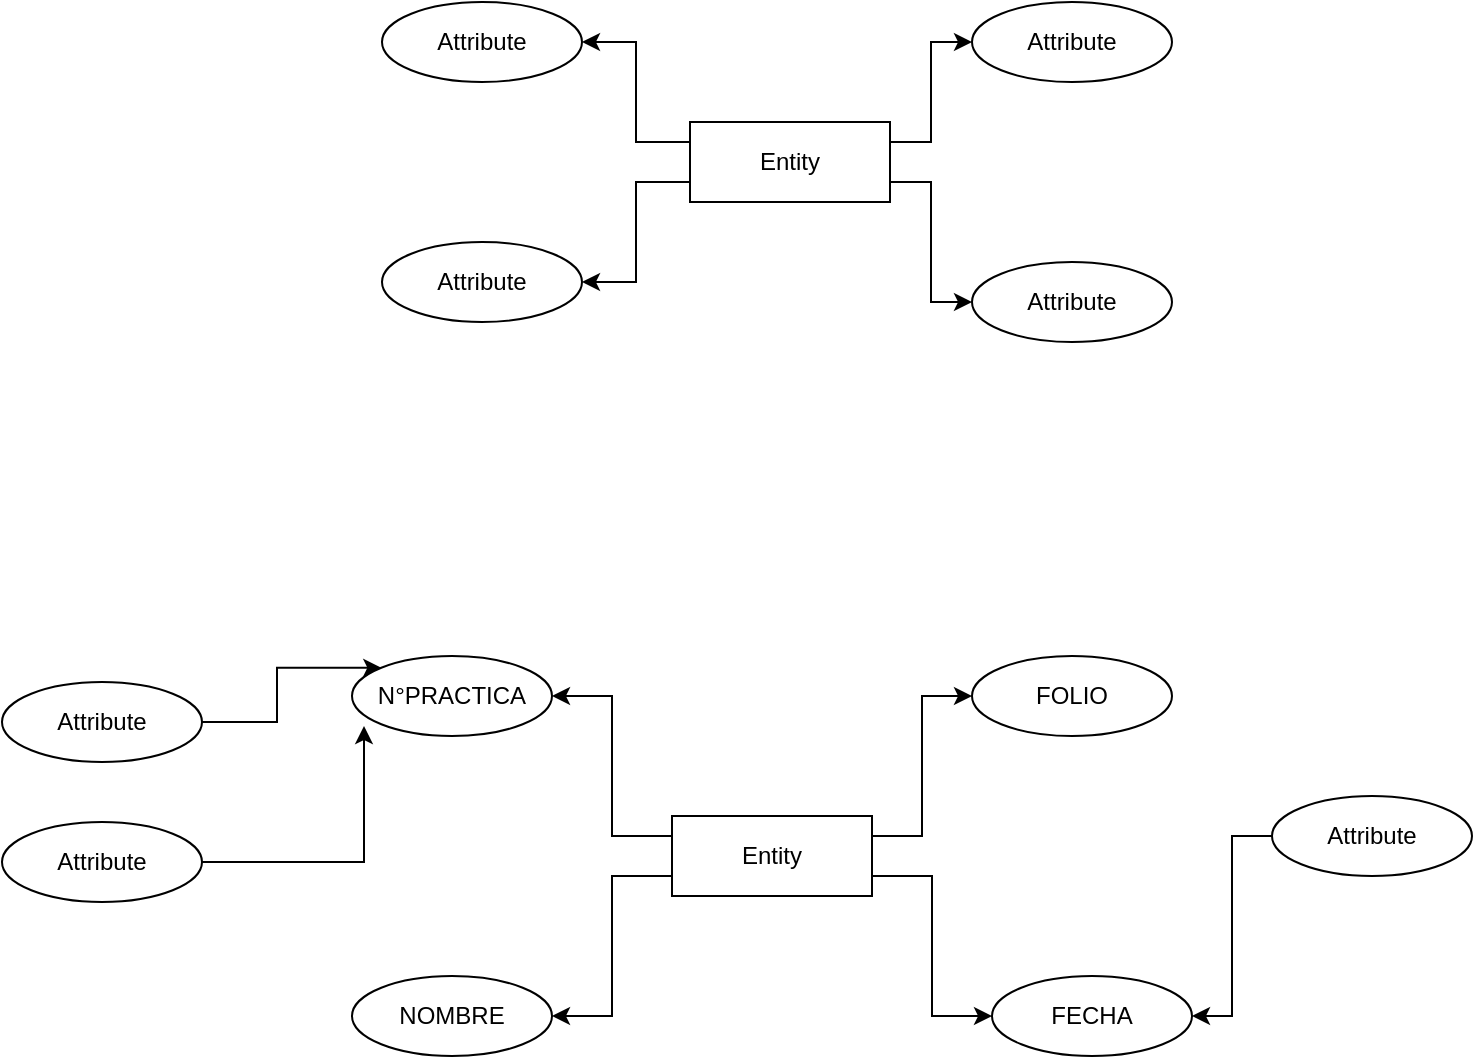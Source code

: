 <mxfile version="21.6.2" type="github">
  <diagram name="Página-1" id="SSpxnbR9mzFcGB34eqFu">
    <mxGraphModel dx="1434" dy="796" grid="1" gridSize="10" guides="1" tooltips="1" connect="1" arrows="1" fold="1" page="1" pageScale="1" pageWidth="827" pageHeight="1169" math="0" shadow="0">
      <root>
        <mxCell id="0" />
        <mxCell id="1" parent="0" />
        <mxCell id="CPmutldvBJ6sr6ZDXb_B-2" value="FOLIO" style="ellipse;whiteSpace=wrap;html=1;align=center;" parent="1" vertex="1">
          <mxGeometry x="505" y="467" width="100" height="40" as="geometry" />
        </mxCell>
        <mxCell id="CPmutldvBJ6sr6ZDXb_B-3" value="N°PRACTICA" style="ellipse;whiteSpace=wrap;html=1;align=center;" parent="1" vertex="1">
          <mxGeometry x="195" y="467" width="100" height="40" as="geometry" />
        </mxCell>
        <mxCell id="CPmutldvBJ6sr6ZDXb_B-4" value="NOMBRE" style="ellipse;whiteSpace=wrap;html=1;align=center;" parent="1" vertex="1">
          <mxGeometry x="195" y="627" width="100" height="40" as="geometry" />
        </mxCell>
        <mxCell id="CPmutldvBJ6sr6ZDXb_B-5" value="FECHA" style="ellipse;whiteSpace=wrap;html=1;align=center;" parent="1" vertex="1">
          <mxGeometry x="515" y="627" width="100" height="40" as="geometry" />
        </mxCell>
        <mxCell id="CPmutldvBJ6sr6ZDXb_B-14" style="edgeStyle=orthogonalEdgeStyle;rounded=0;orthogonalLoop=1;jettySize=auto;html=1;exitX=0;exitY=0.25;exitDx=0;exitDy=0;entryX=1;entryY=0.5;entryDx=0;entryDy=0;" parent="1" source="CPmutldvBJ6sr6ZDXb_B-12" target="CPmutldvBJ6sr6ZDXb_B-3" edge="1">
          <mxGeometry relative="1" as="geometry" />
        </mxCell>
        <mxCell id="CPmutldvBJ6sr6ZDXb_B-16" style="edgeStyle=orthogonalEdgeStyle;rounded=0;orthogonalLoop=1;jettySize=auto;html=1;exitX=0;exitY=0.75;exitDx=0;exitDy=0;entryX=1;entryY=0.5;entryDx=0;entryDy=0;" parent="1" source="CPmutldvBJ6sr6ZDXb_B-12" target="CPmutldvBJ6sr6ZDXb_B-4" edge="1">
          <mxGeometry relative="1" as="geometry" />
        </mxCell>
        <mxCell id="CPmutldvBJ6sr6ZDXb_B-17" style="edgeStyle=orthogonalEdgeStyle;rounded=0;orthogonalLoop=1;jettySize=auto;html=1;exitX=1;exitY=0.75;exitDx=0;exitDy=0;entryX=0;entryY=0.5;entryDx=0;entryDy=0;" parent="1" source="CPmutldvBJ6sr6ZDXb_B-12" target="CPmutldvBJ6sr6ZDXb_B-5" edge="1">
          <mxGeometry relative="1" as="geometry" />
        </mxCell>
        <mxCell id="CPmutldvBJ6sr6ZDXb_B-18" style="edgeStyle=orthogonalEdgeStyle;rounded=0;orthogonalLoop=1;jettySize=auto;html=1;exitX=1;exitY=0.25;exitDx=0;exitDy=0;entryX=0;entryY=0.5;entryDx=0;entryDy=0;" parent="1" source="CPmutldvBJ6sr6ZDXb_B-12" target="CPmutldvBJ6sr6ZDXb_B-2" edge="1">
          <mxGeometry relative="1" as="geometry" />
        </mxCell>
        <mxCell id="CPmutldvBJ6sr6ZDXb_B-12" value="Entity" style="whiteSpace=wrap;html=1;align=center;" parent="1" vertex="1">
          <mxGeometry x="355" y="547" width="100" height="40" as="geometry" />
        </mxCell>
        <mxCell id="vYXri5jhV3TyL5Uo4XX7-7" style="edgeStyle=orthogonalEdgeStyle;rounded=0;orthogonalLoop=1;jettySize=auto;html=1;exitX=1;exitY=0.5;exitDx=0;exitDy=0;entryX=0;entryY=0;entryDx=0;entryDy=0;" edge="1" parent="1" source="vYXri5jhV3TyL5Uo4XX7-1" target="CPmutldvBJ6sr6ZDXb_B-3">
          <mxGeometry relative="1" as="geometry" />
        </mxCell>
        <mxCell id="vYXri5jhV3TyL5Uo4XX7-1" value="Attribute" style="ellipse;whiteSpace=wrap;html=1;align=center;" vertex="1" parent="1">
          <mxGeometry x="20" y="480" width="100" height="40" as="geometry" />
        </mxCell>
        <mxCell id="vYXri5jhV3TyL5Uo4XX7-8" style="edgeStyle=orthogonalEdgeStyle;rounded=0;orthogonalLoop=1;jettySize=auto;html=1;exitX=1;exitY=0.5;exitDx=0;exitDy=0;entryX=0.06;entryY=0.875;entryDx=0;entryDy=0;entryPerimeter=0;" edge="1" parent="1" source="vYXri5jhV3TyL5Uo4XX7-2" target="CPmutldvBJ6sr6ZDXb_B-3">
          <mxGeometry relative="1" as="geometry" />
        </mxCell>
        <mxCell id="vYXri5jhV3TyL5Uo4XX7-2" value="Attribute" style="ellipse;whiteSpace=wrap;html=1;align=center;" vertex="1" parent="1">
          <mxGeometry x="20" y="550" width="100" height="40" as="geometry" />
        </mxCell>
        <mxCell id="vYXri5jhV3TyL5Uo4XX7-6" style="edgeStyle=orthogonalEdgeStyle;rounded=0;orthogonalLoop=1;jettySize=auto;html=1;exitX=0;exitY=0.5;exitDx=0;exitDy=0;entryX=1;entryY=0.5;entryDx=0;entryDy=0;" edge="1" parent="1" source="vYXri5jhV3TyL5Uo4XX7-3" target="CPmutldvBJ6sr6ZDXb_B-5">
          <mxGeometry relative="1" as="geometry" />
        </mxCell>
        <mxCell id="vYXri5jhV3TyL5Uo4XX7-3" value="Attribute" style="ellipse;whiteSpace=wrap;html=1;align=center;" vertex="1" parent="1">
          <mxGeometry x="655" y="537" width="100" height="40" as="geometry" />
        </mxCell>
        <mxCell id="vYXri5jhV3TyL5Uo4XX7-14" style="edgeStyle=orthogonalEdgeStyle;rounded=0;orthogonalLoop=1;jettySize=auto;html=1;exitX=0;exitY=0.25;exitDx=0;exitDy=0;entryX=1;entryY=0.5;entryDx=0;entryDy=0;" edge="1" parent="1" source="vYXri5jhV3TyL5Uo4XX7-9" target="vYXri5jhV3TyL5Uo4XX7-10">
          <mxGeometry relative="1" as="geometry" />
        </mxCell>
        <mxCell id="vYXri5jhV3TyL5Uo4XX7-15" style="edgeStyle=orthogonalEdgeStyle;rounded=0;orthogonalLoop=1;jettySize=auto;html=1;exitX=0;exitY=0.75;exitDx=0;exitDy=0;entryX=1;entryY=0.5;entryDx=0;entryDy=0;" edge="1" parent="1" source="vYXri5jhV3TyL5Uo4XX7-9" target="vYXri5jhV3TyL5Uo4XX7-11">
          <mxGeometry relative="1" as="geometry" />
        </mxCell>
        <mxCell id="vYXri5jhV3TyL5Uo4XX7-16" style="edgeStyle=orthogonalEdgeStyle;rounded=0;orthogonalLoop=1;jettySize=auto;html=1;exitX=1;exitY=0.75;exitDx=0;exitDy=0;entryX=0;entryY=0.5;entryDx=0;entryDy=0;" edge="1" parent="1" source="vYXri5jhV3TyL5Uo4XX7-9" target="vYXri5jhV3TyL5Uo4XX7-13">
          <mxGeometry relative="1" as="geometry" />
        </mxCell>
        <mxCell id="vYXri5jhV3TyL5Uo4XX7-17" style="edgeStyle=orthogonalEdgeStyle;rounded=0;orthogonalLoop=1;jettySize=auto;html=1;exitX=1;exitY=0.25;exitDx=0;exitDy=0;entryX=0;entryY=0.5;entryDx=0;entryDy=0;" edge="1" parent="1" source="vYXri5jhV3TyL5Uo4XX7-9" target="vYXri5jhV3TyL5Uo4XX7-12">
          <mxGeometry relative="1" as="geometry" />
        </mxCell>
        <mxCell id="vYXri5jhV3TyL5Uo4XX7-9" value="Entity" style="whiteSpace=wrap;html=1;align=center;" vertex="1" parent="1">
          <mxGeometry x="364" y="200" width="100" height="40" as="geometry" />
        </mxCell>
        <mxCell id="vYXri5jhV3TyL5Uo4XX7-10" value="Attribute" style="ellipse;whiteSpace=wrap;html=1;align=center;" vertex="1" parent="1">
          <mxGeometry x="210" y="140" width="100" height="40" as="geometry" />
        </mxCell>
        <mxCell id="vYXri5jhV3TyL5Uo4XX7-11" value="Attribute" style="ellipse;whiteSpace=wrap;html=1;align=center;" vertex="1" parent="1">
          <mxGeometry x="210" y="260" width="100" height="40" as="geometry" />
        </mxCell>
        <mxCell id="vYXri5jhV3TyL5Uo4XX7-12" value="Attribute" style="ellipse;whiteSpace=wrap;html=1;align=center;" vertex="1" parent="1">
          <mxGeometry x="505" y="140" width="100" height="40" as="geometry" />
        </mxCell>
        <mxCell id="vYXri5jhV3TyL5Uo4XX7-13" value="Attribute" style="ellipse;whiteSpace=wrap;html=1;align=center;" vertex="1" parent="1">
          <mxGeometry x="505" y="270" width="100" height="40" as="geometry" />
        </mxCell>
      </root>
    </mxGraphModel>
  </diagram>
</mxfile>
